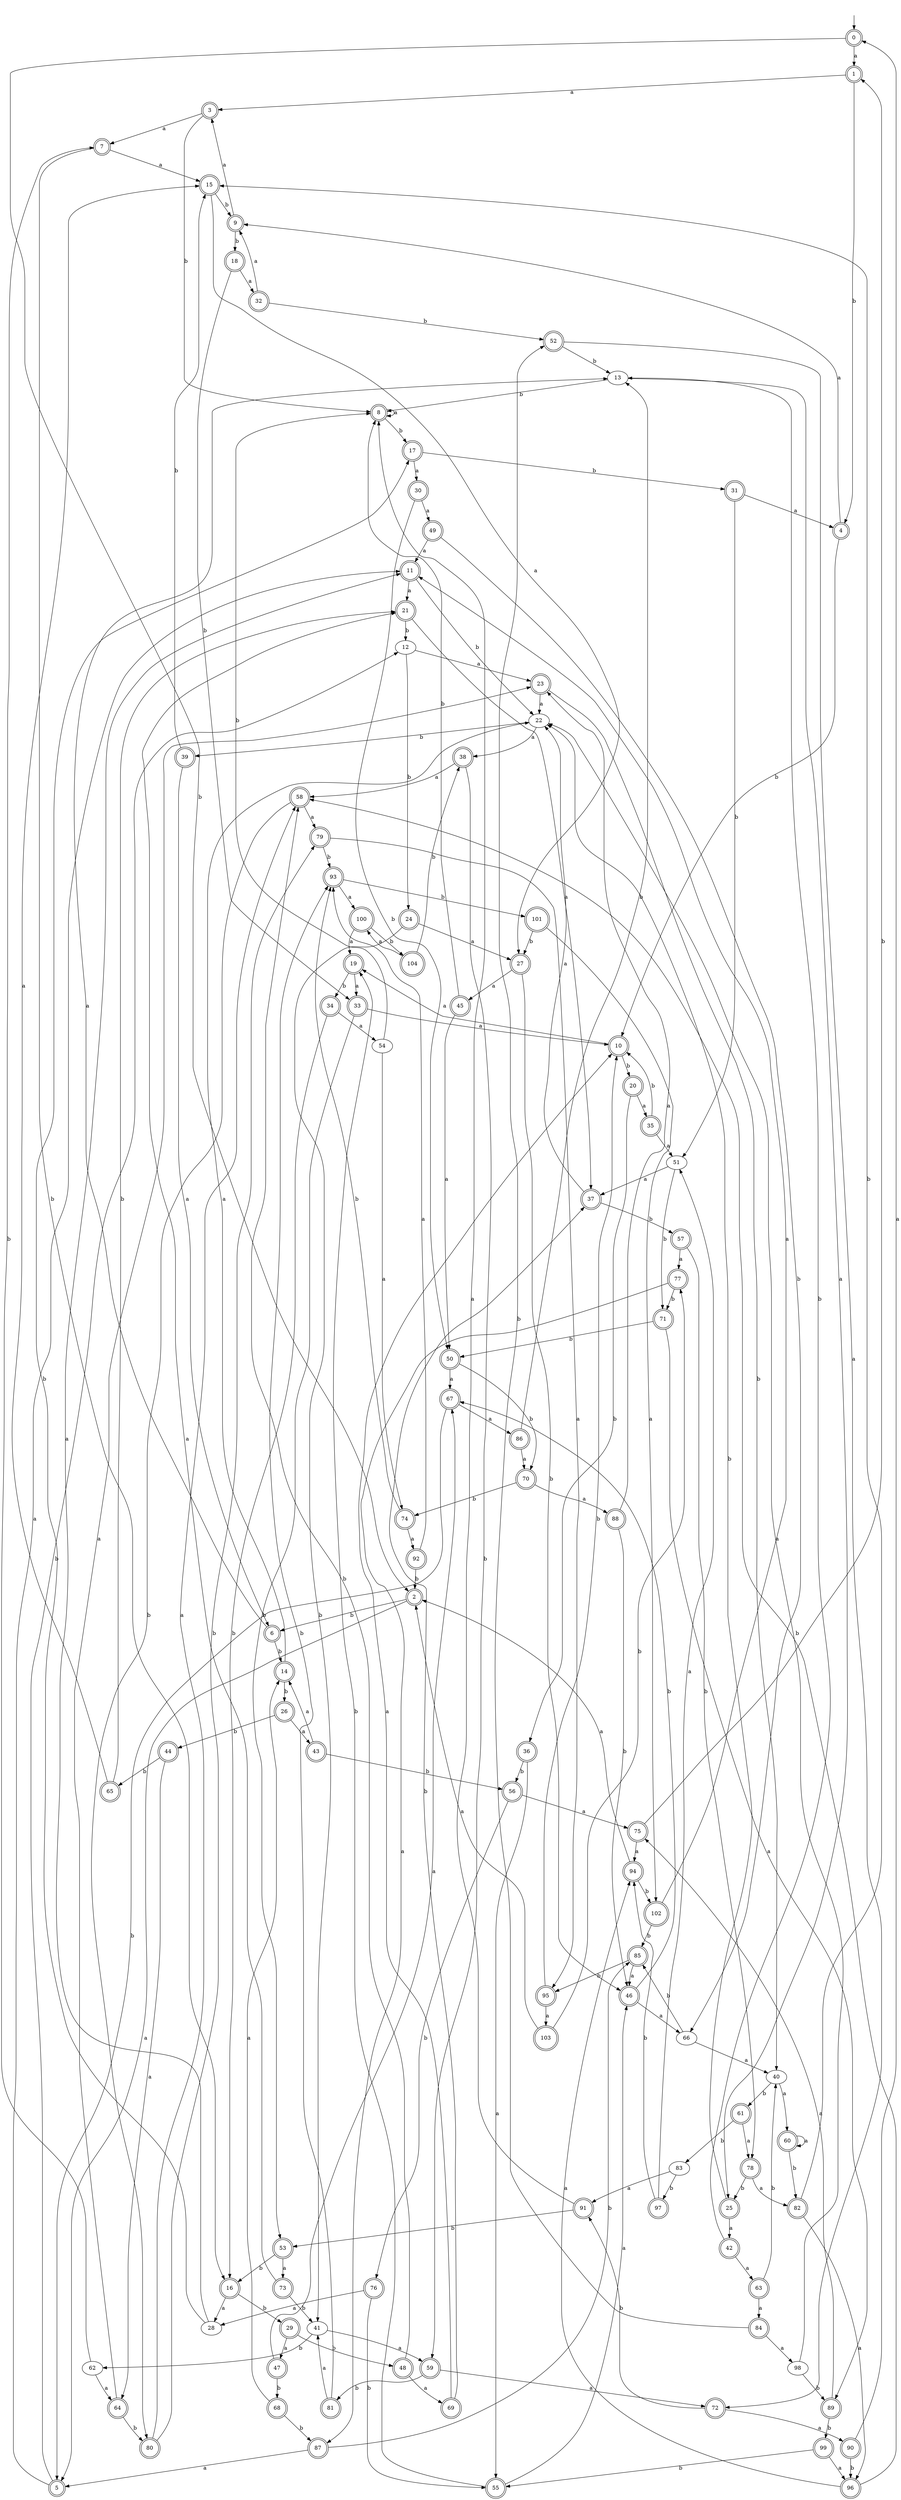 digraph RandomDFA {
  __start0 [label="", shape=none];
  __start0 -> 0 [label=""];
  0 [shape=circle] [shape=doublecircle]
  0 -> 1 [label="a"]
  0 -> 2 [label="b"]
  1 [shape=doublecircle]
  1 -> 3 [label="a"]
  1 -> 4 [label="b"]
  2 [shape=doublecircle]
  2 -> 5 [label="a"]
  2 -> 6 [label="b"]
  3 [shape=doublecircle]
  3 -> 7 [label="a"]
  3 -> 8 [label="b"]
  4 [shape=doublecircle]
  4 -> 9 [label="a"]
  4 -> 10 [label="b"]
  5 [shape=doublecircle]
  5 -> 11 [label="a"]
  5 -> 12 [label="b"]
  6 [shape=doublecircle]
  6 -> 13 [label="a"]
  6 -> 14 [label="b"]
  7 [shape=doublecircle]
  7 -> 15 [label="a"]
  7 -> 16 [label="b"]
  8 [shape=doublecircle]
  8 -> 8 [label="a"]
  8 -> 17 [label="b"]
  9 [shape=doublecircle]
  9 -> 3 [label="a"]
  9 -> 18 [label="b"]
  10 [shape=doublecircle]
  10 -> 19 [label="a"]
  10 -> 20 [label="b"]
  11 [shape=doublecircle]
  11 -> 21 [label="a"]
  11 -> 22 [label="b"]
  12
  12 -> 23 [label="a"]
  12 -> 24 [label="b"]
  13
  13 -> 25 [label="a"]
  13 -> 8 [label="b"]
  14 [shape=doublecircle]
  14 -> 22 [label="a"]
  14 -> 26 [label="b"]
  15 [shape=doublecircle]
  15 -> 27 [label="a"]
  15 -> 9 [label="b"]
  16 [shape=doublecircle]
  16 -> 28 [label="a"]
  16 -> 29 [label="b"]
  17 [shape=doublecircle]
  17 -> 30 [label="a"]
  17 -> 31 [label="b"]
  18 [shape=doublecircle]
  18 -> 32 [label="a"]
  18 -> 33 [label="b"]
  19 [shape=doublecircle]
  19 -> 33 [label="a"]
  19 -> 34 [label="b"]
  20 [shape=doublecircle]
  20 -> 35 [label="a"]
  20 -> 36 [label="b"]
  21 [shape=doublecircle]
  21 -> 37 [label="a"]
  21 -> 12 [label="b"]
  22
  22 -> 38 [label="a"]
  22 -> 39 [label="b"]
  23 [shape=doublecircle]
  23 -> 22 [label="a"]
  23 -> 40 [label="b"]
  24 [shape=doublecircle]
  24 -> 27 [label="a"]
  24 -> 41 [label="b"]
  25 [shape=doublecircle]
  25 -> 42 [label="a"]
  25 -> 22 [label="b"]
  26 [shape=doublecircle]
  26 -> 43 [label="a"]
  26 -> 44 [label="b"]
  27 [shape=doublecircle]
  27 -> 45 [label="a"]
  27 -> 46 [label="b"]
  28
  28 -> 11 [label="a"]
  28 -> 17 [label="b"]
  29 [shape=doublecircle]
  29 -> 47 [label="a"]
  29 -> 48 [label="b"]
  30 [shape=doublecircle]
  30 -> 49 [label="a"]
  30 -> 50 [label="b"]
  31 [shape=doublecircle]
  31 -> 4 [label="a"]
  31 -> 51 [label="b"]
  32 [shape=doublecircle]
  32 -> 9 [label="a"]
  32 -> 52 [label="b"]
  33 [shape=doublecircle]
  33 -> 10 [label="a"]
  33 -> 53 [label="b"]
  34 [shape=doublecircle]
  34 -> 54 [label="a"]
  34 -> 16 [label="b"]
  35 [shape=doublecircle]
  35 -> 51 [label="a"]
  35 -> 10 [label="b"]
  36 [shape=doublecircle]
  36 -> 55 [label="a"]
  36 -> 56 [label="b"]
  37 [shape=doublecircle]
  37 -> 22 [label="a"]
  37 -> 57 [label="b"]
  38 [shape=doublecircle]
  38 -> 58 [label="a"]
  38 -> 59 [label="b"]
  39 [shape=doublecircle]
  39 -> 6 [label="a"]
  39 -> 15 [label="b"]
  40
  40 -> 60 [label="a"]
  40 -> 61 [label="b"]
  41
  41 -> 59 [label="a"]
  41 -> 62 [label="b"]
  42 [shape=doublecircle]
  42 -> 63 [label="a"]
  42 -> 13 [label="b"]
  43 [shape=doublecircle]
  43 -> 14 [label="a"]
  43 -> 56 [label="b"]
  44 [shape=doublecircle]
  44 -> 64 [label="a"]
  44 -> 65 [label="b"]
  45 [shape=doublecircle]
  45 -> 50 [label="a"]
  45 -> 8 [label="b"]
  46 [shape=doublecircle]
  46 -> 66 [label="a"]
  46 -> 67 [label="b"]
  47 [shape=doublecircle]
  47 -> 67 [label="a"]
  47 -> 68 [label="b"]
  48 [shape=doublecircle]
  48 -> 69 [label="a"]
  48 -> 58 [label="b"]
  49 [shape=doublecircle]
  49 -> 11 [label="a"]
  49 -> 66 [label="b"]
  50 [shape=doublecircle]
  50 -> 67 [label="a"]
  50 -> 70 [label="b"]
  51
  51 -> 37 [label="a"]
  51 -> 71 [label="b"]
  52 [shape=doublecircle]
  52 -> 72 [label="a"]
  52 -> 13 [label="b"]
  53 [shape=doublecircle]
  53 -> 73 [label="a"]
  53 -> 16 [label="b"]
  54
  54 -> 74 [label="a"]
  54 -> 8 [label="b"]
  55 [shape=doublecircle]
  55 -> 46 [label="a"]
  55 -> 19 [label="b"]
  56 [shape=doublecircle]
  56 -> 75 [label="a"]
  56 -> 76 [label="b"]
  57 [shape=doublecircle]
  57 -> 77 [label="a"]
  57 -> 78 [label="b"]
  58 [shape=doublecircle]
  58 -> 79 [label="a"]
  58 -> 80 [label="b"]
  59 [shape=doublecircle]
  59 -> 72 [label="a"]
  59 -> 81 [label="b"]
  60 [shape=doublecircle]
  60 -> 60 [label="a"]
  60 -> 82 [label="b"]
  61 [shape=doublecircle]
  61 -> 78 [label="a"]
  61 -> 83 [label="b"]
  62
  62 -> 64 [label="a"]
  62 -> 7 [label="b"]
  63 [shape=doublecircle]
  63 -> 84 [label="a"]
  63 -> 40 [label="b"]
  64 [shape=doublecircle]
  64 -> 23 [label="a"]
  64 -> 80 [label="b"]
  65 [shape=doublecircle]
  65 -> 15 [label="a"]
  65 -> 21 [label="b"]
  66
  66 -> 40 [label="a"]
  66 -> 85 [label="b"]
  67 [shape=doublecircle]
  67 -> 86 [label="a"]
  67 -> 5 [label="b"]
  68 [shape=doublecircle]
  68 -> 14 [label="a"]
  68 -> 87 [label="b"]
  69 [shape=doublecircle]
  69 -> 10 [label="a"]
  69 -> 37 [label="b"]
  70 [shape=doublecircle]
  70 -> 88 [label="a"]
  70 -> 74 [label="b"]
  71 [shape=doublecircle]
  71 -> 89 [label="a"]
  71 -> 50 [label="b"]
  72 [shape=doublecircle]
  72 -> 90 [label="a"]
  72 -> 91 [label="b"]
  73 [shape=doublecircle]
  73 -> 21 [label="a"]
  73 -> 41 [label="b"]
  74 [shape=doublecircle]
  74 -> 92 [label="a"]
  74 -> 93 [label="b"]
  75 [shape=doublecircle]
  75 -> 94 [label="a"]
  75 -> 1 [label="b"]
  76 [shape=doublecircle]
  76 -> 28 [label="a"]
  76 -> 55 [label="b"]
  77 [shape=doublecircle]
  77 -> 87 [label="a"]
  77 -> 71 [label="b"]
  78 [shape=doublecircle]
  78 -> 82 [label="a"]
  78 -> 25 [label="b"]
  79 [shape=doublecircle]
  79 -> 95 [label="a"]
  79 -> 93 [label="b"]
  80 [shape=doublecircle]
  80 -> 58 [label="a"]
  80 -> 79 [label="b"]
  81 [shape=doublecircle]
  81 -> 41 [label="a"]
  81 -> 93 [label="b"]
  82 [shape=doublecircle]
  82 -> 96 [label="a"]
  82 -> 15 [label="b"]
  83
  83 -> 91 [label="a"]
  83 -> 97 [label="b"]
  84 [shape=doublecircle]
  84 -> 98 [label="a"]
  84 -> 52 [label="b"]
  85 [shape=doublecircle]
  85 -> 46 [label="a"]
  85 -> 95 [label="b"]
  86 [shape=doublecircle]
  86 -> 70 [label="a"]
  86 -> 13 [label="b"]
  87 [shape=doublecircle]
  87 -> 5 [label="a"]
  87 -> 85 [label="b"]
  88 [shape=doublecircle]
  88 -> 23 [label="a"]
  88 -> 46 [label="b"]
  89 [shape=doublecircle]
  89 -> 75 [label="a"]
  89 -> 99 [label="b"]
  90 [shape=doublecircle]
  90 -> 0 [label="a"]
  90 -> 96 [label="b"]
  91 [shape=doublecircle]
  91 -> 8 [label="a"]
  91 -> 53 [label="b"]
  92 [shape=doublecircle]
  92 -> 93 [label="a"]
  92 -> 2 [label="b"]
  93 [shape=doublecircle]
  93 -> 100 [label="a"]
  93 -> 101 [label="b"]
  94 [shape=doublecircle]
  94 -> 2 [label="a"]
  94 -> 102 [label="b"]
  95 [shape=doublecircle]
  95 -> 103 [label="a"]
  95 -> 10 [label="b"]
  96 [shape=doublecircle]
  96 -> 94 [label="a"]
  96 -> 58 [label="b"]
  97 [shape=doublecircle]
  97 -> 51 [label="a"]
  97 -> 94 [label="b"]
  98
  98 -> 22 [label="a"]
  98 -> 89 [label="b"]
  99 [shape=doublecircle]
  99 -> 96 [label="a"]
  99 -> 55 [label="b"]
  100 [shape=doublecircle]
  100 -> 19 [label="a"]
  100 -> 104 [label="b"]
  101 [shape=doublecircle]
  101 -> 102 [label="a"]
  101 -> 27 [label="b"]
  102 [shape=doublecircle]
  102 -> 11 [label="a"]
  102 -> 85 [label="b"]
  103 [shape=doublecircle]
  103 -> 2 [label="a"]
  103 -> 77 [label="b"]
  104 [shape=doublecircle]
  104 -> 100 [label="a"]
  104 -> 38 [label="b"]
}
